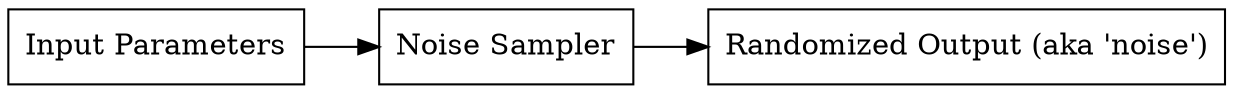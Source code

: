 digraph {
    node [shape=record]
    rankdir=LR

    input [label="Input Parameters"]
    sampler [label="Noise Sampler"]
    output [label="Randomized Output (aka 'noise')"]

    input -> sampler
    sampler -> output
}